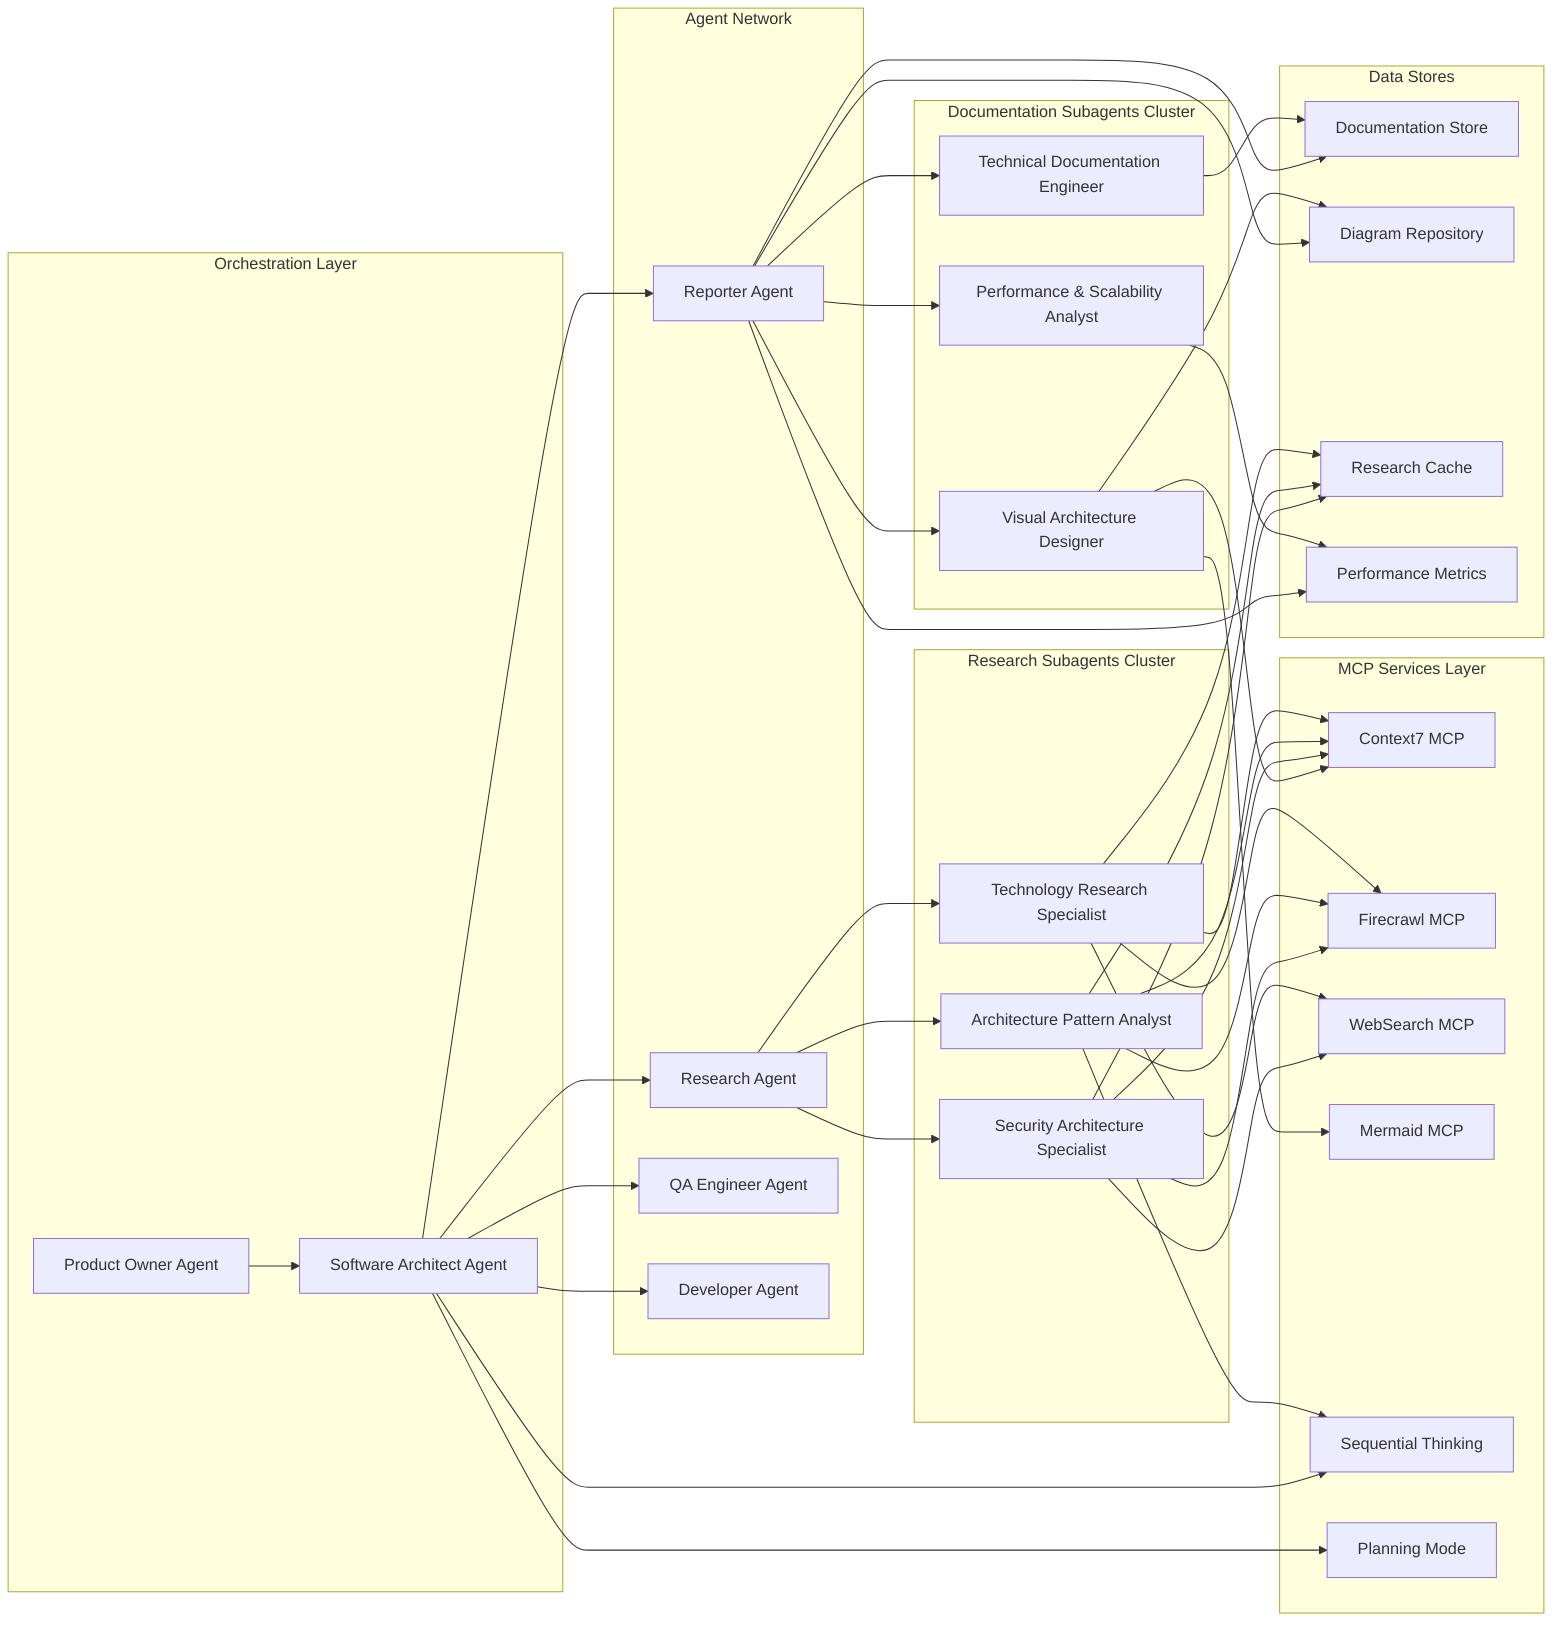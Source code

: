 graph LR
    subgraph "Orchestration Layer"
        SA[Software Architect Agent]
        PO[Product Owner Agent]
    end

    subgraph "Agent Network"
        RA[Research Agent]
        RP[Reporter Agent]
        QA[QA Engineer Agent]
        Dev[Developer Agent]
    end

    subgraph "Research Subagents Cluster"
        TRS[Technology Research Specialist]
        APA[Architecture Pattern Analyst]
        SAS[Security Architecture Specialist]
    end

    subgraph "Documentation Subagents Cluster"
        TDE[Technical Documentation Engineer]
        VAD[Visual Architecture Designer]
        PSA[Performance & Scalability Analyst]
    end

    subgraph "MCP Services Layer"
        C7[Context7 MCP]
        FC[Firecrawl MCP]
        WS[WebSearch MCP]
        MM[Mermaid MCP]
        ST[Sequential Thinking]
        PM[Planning Mode]
    end

    subgraph "Data Stores"
        Docs[Documentation Store]
        Diagrams[Diagram Repository]
        Research[Research Cache]
        Performance[Performance Metrics]
    end

    PO --> SA
    SA --> RA
    SA --> RP
    SA --> QA
    SA --> Dev

    RA --> TRS
    RA --> APA
    RA --> SAS

    RP --> TDE
    RP --> VAD
    RP --> PSA

    TRS --> C7
    TRS --> FC
    TRS --> WS

    APA --> C7
    APA --> FC
    APA --> ST

    SAS --> C7
    SAS --> FC
    SAS --> WS

    VAD --> MM
    VAD --> C7

    SA --> PM
    SA --> ST

    TRS --> Research
    APA --> Research
    SAS --> Research

    TDE --> Docs
    VAD --> Diagrams
    PSA --> Performance

    RP --> Docs
    RP --> Diagrams
    RP --> Performance